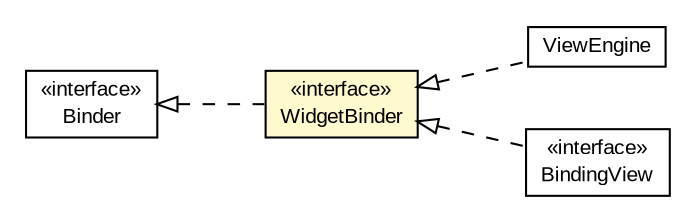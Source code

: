 #!/usr/local/bin/dot
#
# Class diagram 
# Generated by UMLGraph version R5_6-24-gf6e263 (http://www.umlgraph.org/)
#

digraph G {
	edge [fontname="arial",fontsize=10,labelfontname="arial",labelfontsize=10];
	node [fontname="arial",fontsize=10,shape=plaintext];
	nodesep=0.25;
	ranksep=0.5;
	rankdir=LR;
	// org.turbogwt.mvp.databind.client.WidgetBinder
	c1509 [label=<<table title="org.turbogwt.mvp.databind.client.WidgetBinder" border="0" cellborder="1" cellspacing="0" cellpadding="2" port="p" bgcolor="lemonChiffon" href="./WidgetBinder.html">
		<tr><td><table border="0" cellspacing="0" cellpadding="1">
<tr><td align="center" balign="center"> &#171;interface&#187; </td></tr>
<tr><td align="center" balign="center"> WidgetBinder </td></tr>
		</table></td></tr>
		</table>>, URL="./WidgetBinder.html", fontname="arial", fontcolor="black", fontsize=10.0];
	// org.turbogwt.mvp.databind.client.ViewEngine
	c1510 [label=<<table title="org.turbogwt.mvp.databind.client.ViewEngine" border="0" cellborder="1" cellspacing="0" cellpadding="2" port="p" href="./ViewEngine.html">
		<tr><td><table border="0" cellspacing="0" cellpadding="1">
<tr><td align="center" balign="center"> ViewEngine </td></tr>
		</table></td></tr>
		</table>>, URL="./ViewEngine.html", fontname="arial", fontcolor="black", fontsize=10.0];
	// org.turbogwt.mvp.databind.client.BindingView
	c1522 [label=<<table title="org.turbogwt.mvp.databind.client.BindingView" border="0" cellborder="1" cellspacing="0" cellpadding="2" port="p" href="./BindingView.html">
		<tr><td><table border="0" cellspacing="0" cellpadding="1">
<tr><td align="center" balign="center"> &#171;interface&#187; </td></tr>
<tr><td align="center" balign="center"> BindingView </td></tr>
		</table></td></tr>
		</table>>, URL="./BindingView.html", fontname="arial", fontcolor="black", fontsize=10.0];
	// org.turbogwt.mvp.databind.client.Binder
	c1528 [label=<<table title="org.turbogwt.mvp.databind.client.Binder" border="0" cellborder="1" cellspacing="0" cellpadding="2" port="p" href="./Binder.html">
		<tr><td><table border="0" cellspacing="0" cellpadding="1">
<tr><td align="center" balign="center"> &#171;interface&#187; </td></tr>
<tr><td align="center" balign="center"> Binder </td></tr>
		</table></td></tr>
		</table>>, URL="./Binder.html", fontname="arial", fontcolor="black", fontsize=10.0];
	//org.turbogwt.mvp.databind.client.WidgetBinder implements org.turbogwt.mvp.databind.client.Binder
	c1528:p -> c1509:p [dir=back,arrowtail=empty,style=dashed];
	//org.turbogwt.mvp.databind.client.ViewEngine implements org.turbogwt.mvp.databind.client.WidgetBinder
	c1509:p -> c1510:p [dir=back,arrowtail=empty,style=dashed];
	//org.turbogwt.mvp.databind.client.BindingView implements org.turbogwt.mvp.databind.client.WidgetBinder
	c1509:p -> c1522:p [dir=back,arrowtail=empty,style=dashed];
}

